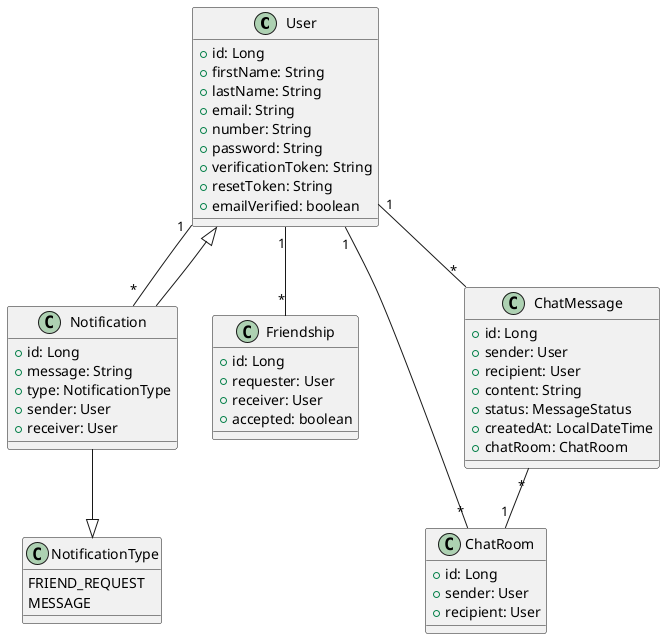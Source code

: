 @startuml

    class User {
        +id: Long
        +firstName: String
        +lastName: String
        +email: String
        +number: String
        +password: String
        +verificationToken: String
        +resetToken: String
        +emailVerified: boolean
    }



  class NotificationType {
      FRIEND_REQUEST
      MESSAGE
  }


  class Notification {
      +id: Long
      +message: String
      +type: NotificationType
      +sender: User
      +receiver: User
  }



  class Friendship {
      +id: Long
      +requester: User
      +receiver: User
      +accepted: boolean
  }

  class ChatRoom {
      +id: Long
      +sender: User
      +recipient: User
  }

  class ChatMessage {
      +id: Long
      +sender: User
      +recipient: User
      +content: String
      +status: MessageStatus
      +createdAt: LocalDateTime
      +chatRoom: ChatRoom
  }



    User "1" -- "*" Friendship
    User "1" -- "*" Notification
    User "1" -- "*" ChatRoom
    User "1" -- "*" ChatMessage





    ChatMessage "*" -- "1" ChatRoom



Notification --|> NotificationType
Notification --|> User


@enduml
